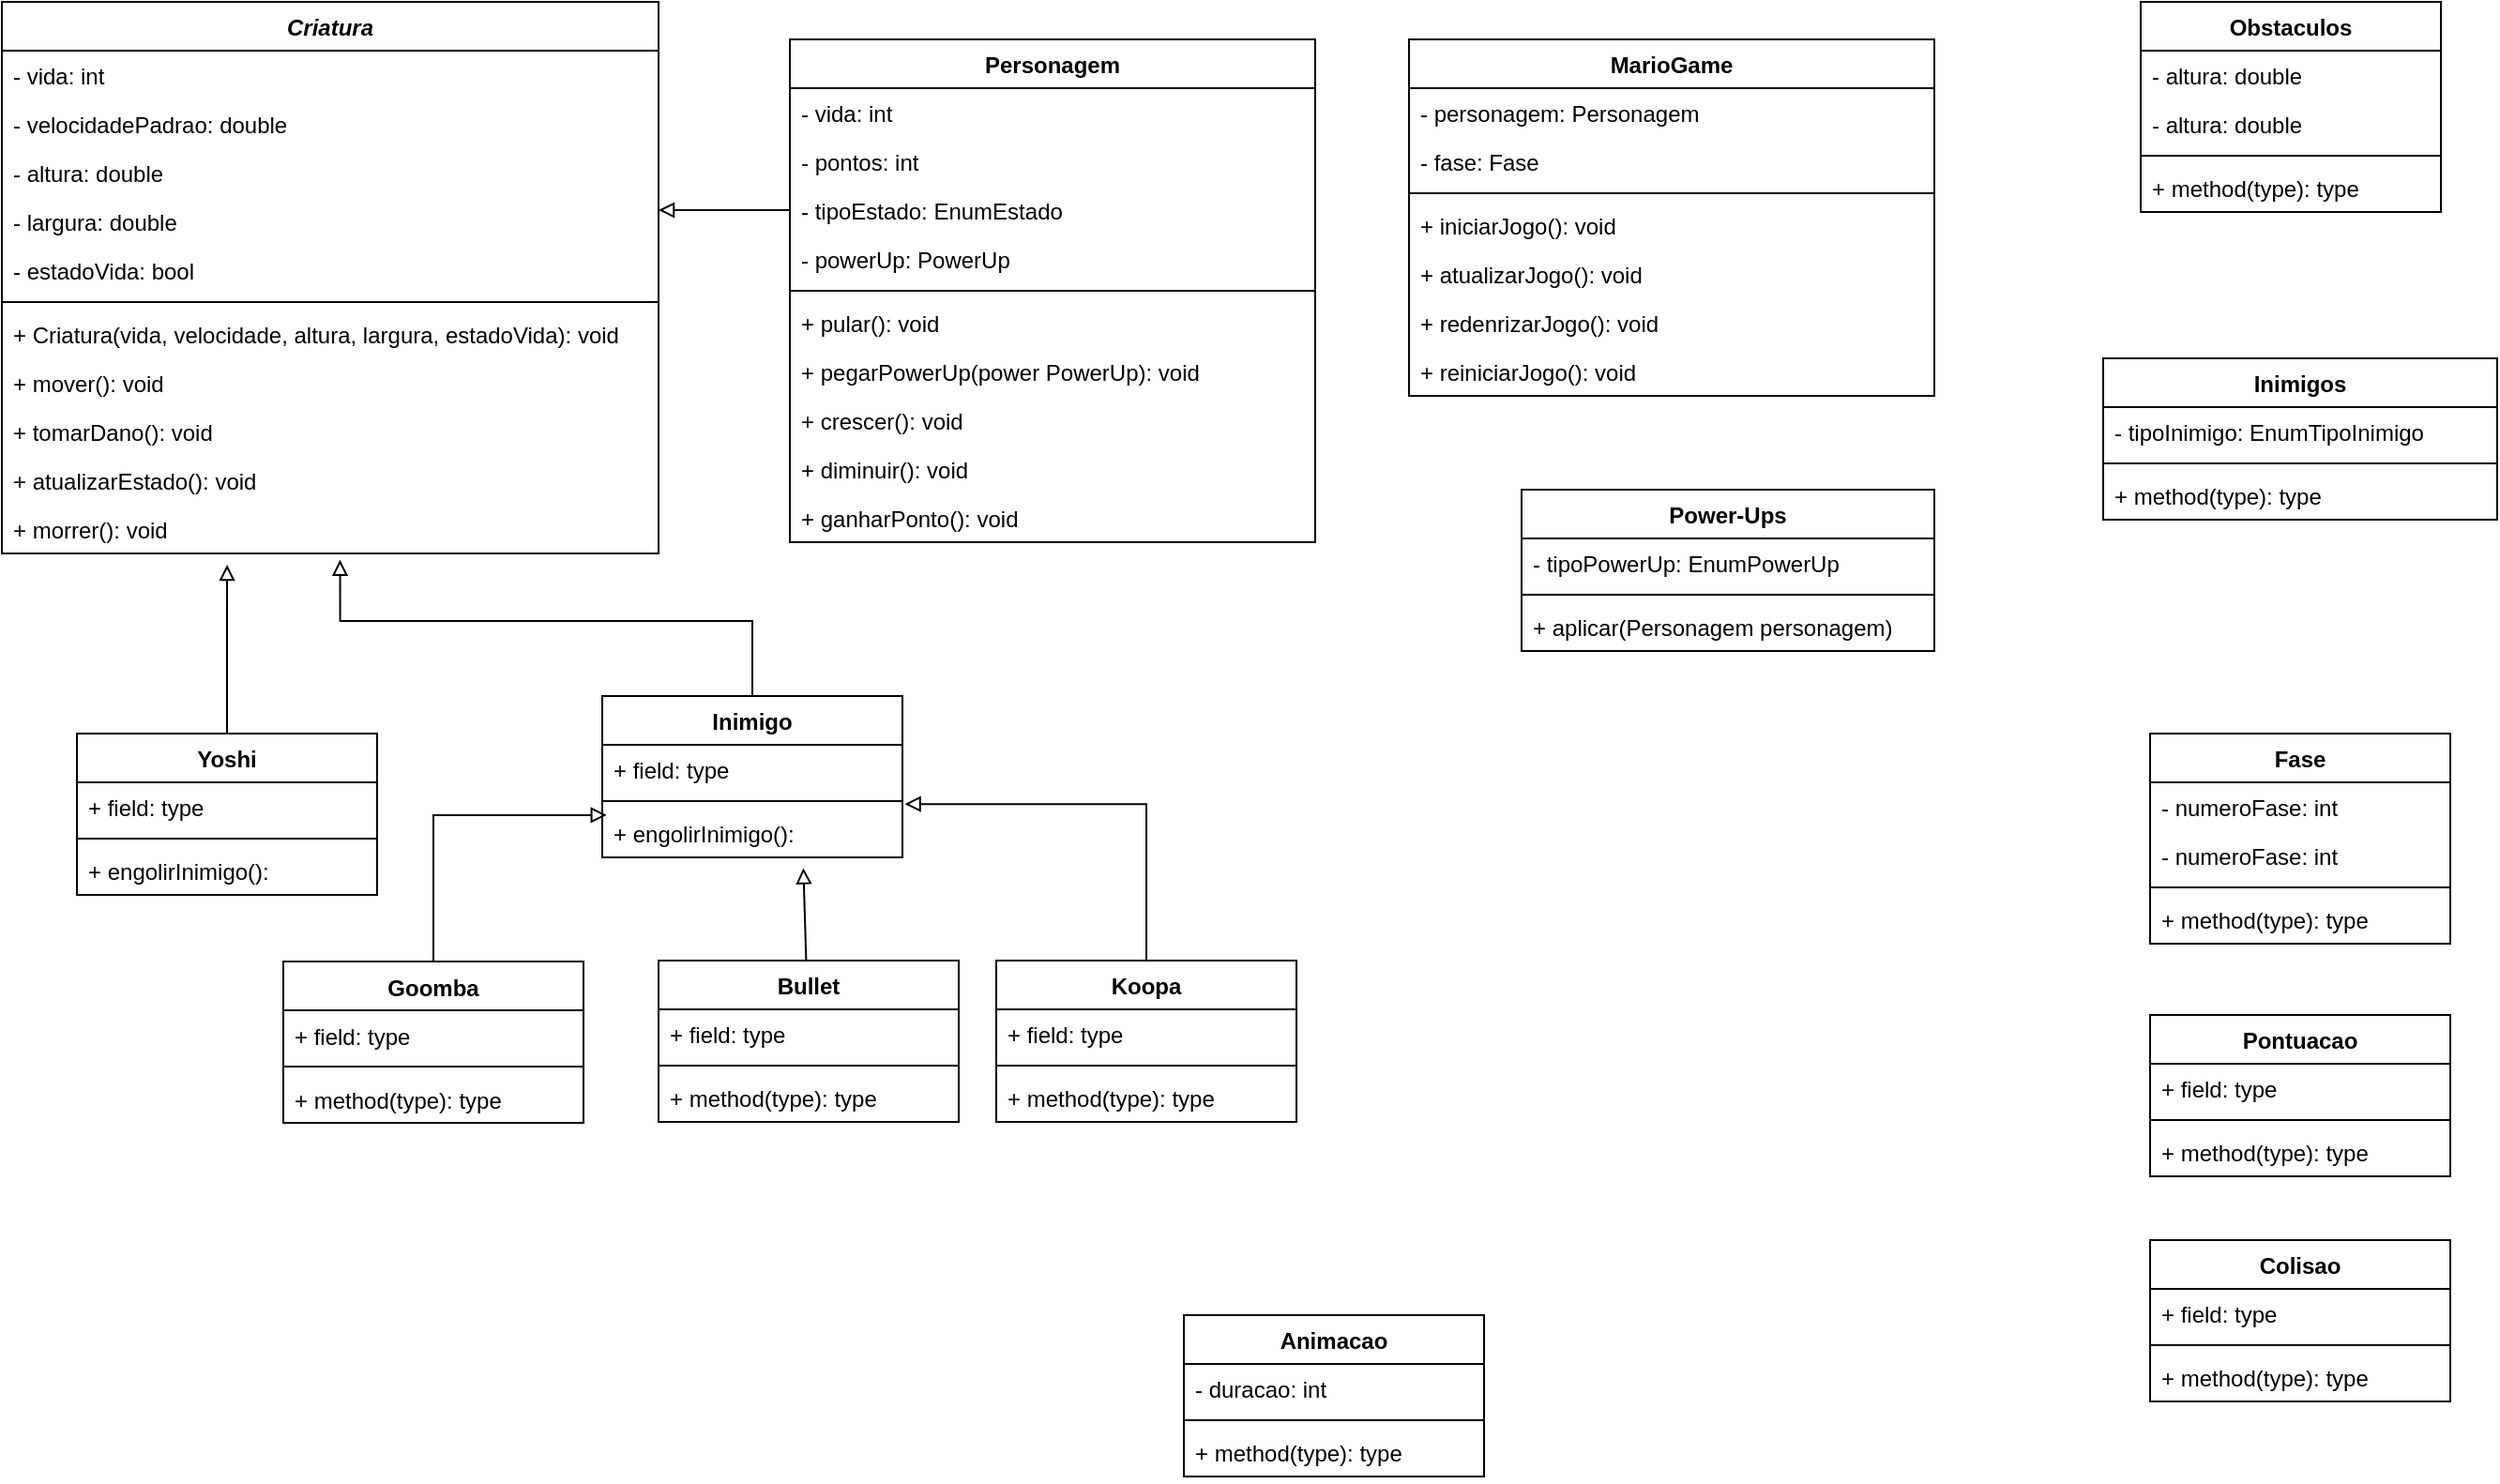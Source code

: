 <mxfile version="21.5.1" type="github">
  <diagram id="C5RBs43oDa-KdzZeNtuy" name="Page-1">
    <mxGraphModel dx="2514" dy="873" grid="1" gridSize="10" guides="1" tooltips="1" connect="1" arrows="1" fold="1" page="1" pageScale="1" pageWidth="827" pageHeight="1169" math="0" shadow="0">
      <root>
        <mxCell id="WIyWlLk6GJQsqaUBKTNV-0" />
        <mxCell id="WIyWlLk6GJQsqaUBKTNV-1" parent="WIyWlLk6GJQsqaUBKTNV-0" />
        <mxCell id="6-82R94MMl7csZZjIsNw-0" value="Personagem" style="swimlane;fontStyle=1;align=center;verticalAlign=top;childLayout=stackLayout;horizontal=1;startSize=26;horizontalStack=0;resizeParent=1;resizeParentMax=0;resizeLast=0;collapsible=1;marginBottom=0;whiteSpace=wrap;html=1;" parent="WIyWlLk6GJQsqaUBKTNV-1" vertex="1">
          <mxGeometry x="160" y="50" width="280" height="268" as="geometry" />
        </mxCell>
        <mxCell id="6-82R94MMl7csZZjIsNw-1" value="- vida: int" style="text;strokeColor=none;fillColor=none;align=left;verticalAlign=top;spacingLeft=4;spacingRight=4;overflow=hidden;rotatable=0;points=[[0,0.5],[1,0.5]];portConstraint=eastwest;whiteSpace=wrap;html=1;" parent="6-82R94MMl7csZZjIsNw-0" vertex="1">
          <mxGeometry y="26" width="280" height="26" as="geometry" />
        </mxCell>
        <mxCell id="lRP2fHnfDfabi3mFQirA-36" value="- pontos: int" style="text;strokeColor=none;fillColor=none;align=left;verticalAlign=top;spacingLeft=4;spacingRight=4;overflow=hidden;rotatable=0;points=[[0,0.5],[1,0.5]];portConstraint=eastwest;whiteSpace=wrap;html=1;" vertex="1" parent="6-82R94MMl7csZZjIsNw-0">
          <mxGeometry y="52" width="280" height="26" as="geometry" />
        </mxCell>
        <mxCell id="lRP2fHnfDfabi3mFQirA-7" value="- tipoEstado: EnumEstado" style="text;strokeColor=none;fillColor=none;align=left;verticalAlign=top;spacingLeft=4;spacingRight=4;overflow=hidden;rotatable=0;points=[[0,0.5],[1,0.5]];portConstraint=eastwest;whiteSpace=wrap;html=1;" vertex="1" parent="6-82R94MMl7csZZjIsNw-0">
          <mxGeometry y="78" width="280" height="26" as="geometry" />
        </mxCell>
        <mxCell id="lRP2fHnfDfabi3mFQirA-69" value="- powerUp: PowerUp" style="text;strokeColor=none;fillColor=none;align=left;verticalAlign=top;spacingLeft=4;spacingRight=4;overflow=hidden;rotatable=0;points=[[0,0.5],[1,0.5]];portConstraint=eastwest;whiteSpace=wrap;html=1;" vertex="1" parent="6-82R94MMl7csZZjIsNw-0">
          <mxGeometry y="104" width="280" height="26" as="geometry" />
        </mxCell>
        <mxCell id="6-82R94MMl7csZZjIsNw-2" value="" style="line;strokeWidth=1;fillColor=none;align=left;verticalAlign=middle;spacingTop=-1;spacingLeft=3;spacingRight=3;rotatable=0;labelPosition=right;points=[];portConstraint=eastwest;strokeColor=inherit;" parent="6-82R94MMl7csZZjIsNw-0" vertex="1">
          <mxGeometry y="130" width="280" height="8" as="geometry" />
        </mxCell>
        <mxCell id="lRP2fHnfDfabi3mFQirA-0" value="+ pular(): void" style="text;strokeColor=none;fillColor=none;align=left;verticalAlign=top;spacingLeft=4;spacingRight=4;overflow=hidden;rotatable=0;points=[[0,0.5],[1,0.5]];portConstraint=eastwest;whiteSpace=wrap;html=1;" vertex="1" parent="6-82R94MMl7csZZjIsNw-0">
          <mxGeometry y="138" width="280" height="26" as="geometry" />
        </mxCell>
        <mxCell id="lRP2fHnfDfabi3mFQirA-2" value="+ pegarPowerUp(power PowerUp): void" style="text;strokeColor=none;fillColor=none;align=left;verticalAlign=top;spacingLeft=4;spacingRight=4;overflow=hidden;rotatable=0;points=[[0,0.5],[1,0.5]];portConstraint=eastwest;whiteSpace=wrap;html=1;" vertex="1" parent="6-82R94MMl7csZZjIsNw-0">
          <mxGeometry y="164" width="280" height="26" as="geometry" />
        </mxCell>
        <mxCell id="lRP2fHnfDfabi3mFQirA-3" value="+ crescer(): void" style="text;strokeColor=none;fillColor=none;align=left;verticalAlign=top;spacingLeft=4;spacingRight=4;overflow=hidden;rotatable=0;points=[[0,0.5],[1,0.5]];portConstraint=eastwest;whiteSpace=wrap;html=1;" vertex="1" parent="6-82R94MMl7csZZjIsNw-0">
          <mxGeometry y="190" width="280" height="26" as="geometry" />
        </mxCell>
        <mxCell id="lRP2fHnfDfabi3mFQirA-15" value="+ diminuir(): void" style="text;strokeColor=none;fillColor=none;align=left;verticalAlign=top;spacingLeft=4;spacingRight=4;overflow=hidden;rotatable=0;points=[[0,0.5],[1,0.5]];portConstraint=eastwest;whiteSpace=wrap;html=1;" vertex="1" parent="6-82R94MMl7csZZjIsNw-0">
          <mxGeometry y="216" width="280" height="26" as="geometry" />
        </mxCell>
        <mxCell id="lRP2fHnfDfabi3mFQirA-17" value="+ ganharPonto(): void" style="text;strokeColor=none;fillColor=none;align=left;verticalAlign=top;spacingLeft=4;spacingRight=4;overflow=hidden;rotatable=0;points=[[0,0.5],[1,0.5]];portConstraint=eastwest;whiteSpace=wrap;html=1;" vertex="1" parent="6-82R94MMl7csZZjIsNw-0">
          <mxGeometry y="242" width="280" height="26" as="geometry" />
        </mxCell>
        <mxCell id="6-82R94MMl7csZZjIsNw-4" value="Power-Ups" style="swimlane;fontStyle=1;align=center;verticalAlign=top;childLayout=stackLayout;horizontal=1;startSize=26;horizontalStack=0;resizeParent=1;resizeParentMax=0;resizeLast=0;collapsible=1;marginBottom=0;whiteSpace=wrap;html=1;" parent="WIyWlLk6GJQsqaUBKTNV-1" vertex="1">
          <mxGeometry x="550" y="290" width="220" height="86" as="geometry" />
        </mxCell>
        <mxCell id="lRP2fHnfDfabi3mFQirA-5" value="- tipoPowerUp: EnumPowerUp" style="text;strokeColor=none;fillColor=none;align=left;verticalAlign=top;spacingLeft=4;spacingRight=4;overflow=hidden;rotatable=0;points=[[0,0.5],[1,0.5]];portConstraint=eastwest;whiteSpace=wrap;html=1;" vertex="1" parent="6-82R94MMl7csZZjIsNw-4">
          <mxGeometry y="26" width="220" height="26" as="geometry" />
        </mxCell>
        <mxCell id="6-82R94MMl7csZZjIsNw-6" value="" style="line;strokeWidth=1;fillColor=none;align=left;verticalAlign=middle;spacingTop=-1;spacingLeft=3;spacingRight=3;rotatable=0;labelPosition=right;points=[];portConstraint=eastwest;strokeColor=inherit;" parent="6-82R94MMl7csZZjIsNw-4" vertex="1">
          <mxGeometry y="52" width="220" height="8" as="geometry" />
        </mxCell>
        <mxCell id="lRP2fHnfDfabi3mFQirA-4" value="+ aplicar(Personagem personagem)" style="text;strokeColor=none;fillColor=none;align=left;verticalAlign=top;spacingLeft=4;spacingRight=4;overflow=hidden;rotatable=0;points=[[0,0.5],[1,0.5]];portConstraint=eastwest;whiteSpace=wrap;html=1;" vertex="1" parent="6-82R94MMl7csZZjIsNw-4">
          <mxGeometry y="60" width="220" height="26" as="geometry" />
        </mxCell>
        <mxCell id="lRP2fHnfDfabi3mFQirA-82" style="edgeStyle=orthogonalEdgeStyle;rounded=0;orthogonalLoop=1;jettySize=auto;html=1;entryX=0.343;entryY=1.231;entryDx=0;entryDy=0;entryPerimeter=0;endArrow=block;endFill=0;" edge="1" parent="WIyWlLk6GJQsqaUBKTNV-1" source="6-82R94MMl7csZZjIsNw-12" target="lRP2fHnfDfabi3mFQirA-67">
          <mxGeometry relative="1" as="geometry">
            <Array as="points">
              <mxPoint x="-140" y="360" />
              <mxPoint x="-140" y="360" />
            </Array>
          </mxGeometry>
        </mxCell>
        <mxCell id="6-82R94MMl7csZZjIsNw-12" value="Yoshi" style="swimlane;fontStyle=1;align=center;verticalAlign=top;childLayout=stackLayout;horizontal=1;startSize=26;horizontalStack=0;resizeParent=1;resizeParentMax=0;resizeLast=0;collapsible=1;marginBottom=0;whiteSpace=wrap;html=1;" parent="WIyWlLk6GJQsqaUBKTNV-1" vertex="1">
          <mxGeometry x="-220" y="420" width="160" height="86" as="geometry" />
        </mxCell>
        <mxCell id="6-82R94MMl7csZZjIsNw-13" value="+ field: type" style="text;strokeColor=none;fillColor=none;align=left;verticalAlign=top;spacingLeft=4;spacingRight=4;overflow=hidden;rotatable=0;points=[[0,0.5],[1,0.5]];portConstraint=eastwest;whiteSpace=wrap;html=1;" parent="6-82R94MMl7csZZjIsNw-12" vertex="1">
          <mxGeometry y="26" width="160" height="26" as="geometry" />
        </mxCell>
        <mxCell id="6-82R94MMl7csZZjIsNw-14" value="" style="line;strokeWidth=1;fillColor=none;align=left;verticalAlign=middle;spacingTop=-1;spacingLeft=3;spacingRight=3;rotatable=0;labelPosition=right;points=[];portConstraint=eastwest;strokeColor=inherit;" parent="6-82R94MMl7csZZjIsNw-12" vertex="1">
          <mxGeometry y="52" width="160" height="8" as="geometry" />
        </mxCell>
        <mxCell id="6-82R94MMl7csZZjIsNw-15" value="+ engolirInimigo():" style="text;strokeColor=none;fillColor=none;align=left;verticalAlign=top;spacingLeft=4;spacingRight=4;overflow=hidden;rotatable=0;points=[[0,0.5],[1,0.5]];portConstraint=eastwest;whiteSpace=wrap;html=1;" parent="6-82R94MMl7csZZjIsNw-12" vertex="1">
          <mxGeometry y="60" width="160" height="26" as="geometry" />
        </mxCell>
        <mxCell id="6-82R94MMl7csZZjIsNw-17" value="Inimigos" style="swimlane;fontStyle=1;align=center;verticalAlign=top;childLayout=stackLayout;horizontal=1;startSize=26;horizontalStack=0;resizeParent=1;resizeParentMax=0;resizeLast=0;collapsible=1;marginBottom=0;whiteSpace=wrap;html=1;" parent="WIyWlLk6GJQsqaUBKTNV-1" vertex="1">
          <mxGeometry x="860" y="220" width="210" height="86" as="geometry" />
        </mxCell>
        <mxCell id="6-82R94MMl7csZZjIsNw-18" value="- tipoInimigo: EnumTipoInimigo" style="text;strokeColor=none;fillColor=none;align=left;verticalAlign=top;spacingLeft=4;spacingRight=4;overflow=hidden;rotatable=0;points=[[0,0.5],[1,0.5]];portConstraint=eastwest;whiteSpace=wrap;html=1;" parent="6-82R94MMl7csZZjIsNw-17" vertex="1">
          <mxGeometry y="26" width="210" height="26" as="geometry" />
        </mxCell>
        <mxCell id="6-82R94MMl7csZZjIsNw-19" value="" style="line;strokeWidth=1;fillColor=none;align=left;verticalAlign=middle;spacingTop=-1;spacingLeft=3;spacingRight=3;rotatable=0;labelPosition=right;points=[];portConstraint=eastwest;strokeColor=inherit;" parent="6-82R94MMl7csZZjIsNw-17" vertex="1">
          <mxGeometry y="52" width="210" height="8" as="geometry" />
        </mxCell>
        <mxCell id="6-82R94MMl7csZZjIsNw-20" value="+ method(type): type" style="text;strokeColor=none;fillColor=none;align=left;verticalAlign=top;spacingLeft=4;spacingRight=4;overflow=hidden;rotatable=0;points=[[0,0.5],[1,0.5]];portConstraint=eastwest;whiteSpace=wrap;html=1;" parent="6-82R94MMl7csZZjIsNw-17" vertex="1">
          <mxGeometry y="60" width="210" height="26" as="geometry" />
        </mxCell>
        <mxCell id="6-82R94MMl7csZZjIsNw-21" value="Pontuacao" style="swimlane;fontStyle=1;align=center;verticalAlign=top;childLayout=stackLayout;horizontal=1;startSize=26;horizontalStack=0;resizeParent=1;resizeParentMax=0;resizeLast=0;collapsible=1;marginBottom=0;whiteSpace=wrap;html=1;" parent="WIyWlLk6GJQsqaUBKTNV-1" vertex="1">
          <mxGeometry x="885" y="570" width="160" height="86" as="geometry" />
        </mxCell>
        <mxCell id="6-82R94MMl7csZZjIsNw-22" value="+ field: type" style="text;strokeColor=none;fillColor=none;align=left;verticalAlign=top;spacingLeft=4;spacingRight=4;overflow=hidden;rotatable=0;points=[[0,0.5],[1,0.5]];portConstraint=eastwest;whiteSpace=wrap;html=1;" parent="6-82R94MMl7csZZjIsNw-21" vertex="1">
          <mxGeometry y="26" width="160" height="26" as="geometry" />
        </mxCell>
        <mxCell id="6-82R94MMl7csZZjIsNw-23" value="" style="line;strokeWidth=1;fillColor=none;align=left;verticalAlign=middle;spacingTop=-1;spacingLeft=3;spacingRight=3;rotatable=0;labelPosition=right;points=[];portConstraint=eastwest;strokeColor=inherit;" parent="6-82R94MMl7csZZjIsNw-21" vertex="1">
          <mxGeometry y="52" width="160" height="8" as="geometry" />
        </mxCell>
        <mxCell id="6-82R94MMl7csZZjIsNw-24" value="+ method(type): type" style="text;strokeColor=none;fillColor=none;align=left;verticalAlign=top;spacingLeft=4;spacingRight=4;overflow=hidden;rotatable=0;points=[[0,0.5],[1,0.5]];portConstraint=eastwest;whiteSpace=wrap;html=1;" parent="6-82R94MMl7csZZjIsNw-21" vertex="1">
          <mxGeometry y="60" width="160" height="26" as="geometry" />
        </mxCell>
        <mxCell id="6-82R94MMl7csZZjIsNw-25" value="Colisao" style="swimlane;fontStyle=1;align=center;verticalAlign=top;childLayout=stackLayout;horizontal=1;startSize=26;horizontalStack=0;resizeParent=1;resizeParentMax=0;resizeLast=0;collapsible=1;marginBottom=0;whiteSpace=wrap;html=1;" parent="WIyWlLk6GJQsqaUBKTNV-1" vertex="1">
          <mxGeometry x="885" y="690" width="160" height="86" as="geometry" />
        </mxCell>
        <mxCell id="6-82R94MMl7csZZjIsNw-26" value="+ field: type" style="text;strokeColor=none;fillColor=none;align=left;verticalAlign=top;spacingLeft=4;spacingRight=4;overflow=hidden;rotatable=0;points=[[0,0.5],[1,0.5]];portConstraint=eastwest;whiteSpace=wrap;html=1;" parent="6-82R94MMl7csZZjIsNw-25" vertex="1">
          <mxGeometry y="26" width="160" height="26" as="geometry" />
        </mxCell>
        <mxCell id="6-82R94MMl7csZZjIsNw-27" value="" style="line;strokeWidth=1;fillColor=none;align=left;verticalAlign=middle;spacingTop=-1;spacingLeft=3;spacingRight=3;rotatable=0;labelPosition=right;points=[];portConstraint=eastwest;strokeColor=inherit;" parent="6-82R94MMl7csZZjIsNw-25" vertex="1">
          <mxGeometry y="52" width="160" height="8" as="geometry" />
        </mxCell>
        <mxCell id="6-82R94MMl7csZZjIsNw-28" value="+ method(type): type" style="text;strokeColor=none;fillColor=none;align=left;verticalAlign=top;spacingLeft=4;spacingRight=4;overflow=hidden;rotatable=0;points=[[0,0.5],[1,0.5]];portConstraint=eastwest;whiteSpace=wrap;html=1;" parent="6-82R94MMl7csZZjIsNw-25" vertex="1">
          <mxGeometry y="60" width="160" height="26" as="geometry" />
        </mxCell>
        <mxCell id="lRP2fHnfDfabi3mFQirA-8" value="&lt;i&gt;Criatura&lt;/i&gt;" style="swimlane;fontStyle=1;align=center;verticalAlign=top;childLayout=stackLayout;horizontal=1;startSize=26;horizontalStack=0;resizeParent=1;resizeParentMax=0;resizeLast=0;collapsible=1;marginBottom=0;whiteSpace=wrap;html=1;" vertex="1" parent="WIyWlLk6GJQsqaUBKTNV-1">
          <mxGeometry x="-260" y="30" width="350" height="294" as="geometry">
            <mxRectangle y="19" width="90" height="30" as="alternateBounds" />
          </mxGeometry>
        </mxCell>
        <mxCell id="lRP2fHnfDfabi3mFQirA-9" value="- vida: int" style="text;strokeColor=none;fillColor=none;align=left;verticalAlign=top;spacingLeft=4;spacingRight=4;overflow=hidden;rotatable=0;points=[[0,0.5],[1,0.5]];portConstraint=eastwest;whiteSpace=wrap;html=1;" vertex="1" parent="lRP2fHnfDfabi3mFQirA-8">
          <mxGeometry y="26" width="350" height="26" as="geometry" />
        </mxCell>
        <mxCell id="lRP2fHnfDfabi3mFQirA-13" value="- velocidadePadrao: double" style="text;strokeColor=none;fillColor=none;align=left;verticalAlign=top;spacingLeft=4;spacingRight=4;overflow=hidden;rotatable=0;points=[[0,0.5],[1,0.5]];portConstraint=eastwest;whiteSpace=wrap;html=1;" vertex="1" parent="lRP2fHnfDfabi3mFQirA-8">
          <mxGeometry y="52" width="350" height="26" as="geometry" />
        </mxCell>
        <mxCell id="lRP2fHnfDfabi3mFQirA-12" value="- altura: double" style="text;strokeColor=none;fillColor=none;align=left;verticalAlign=top;spacingLeft=4;spacingRight=4;overflow=hidden;rotatable=0;points=[[0,0.5],[1,0.5]];portConstraint=eastwest;whiteSpace=wrap;html=1;" vertex="1" parent="lRP2fHnfDfabi3mFQirA-8">
          <mxGeometry y="78" width="350" height="26" as="geometry" />
        </mxCell>
        <mxCell id="lRP2fHnfDfabi3mFQirA-14" value="- largura: double" style="text;strokeColor=none;fillColor=none;align=left;verticalAlign=top;spacingLeft=4;spacingRight=4;overflow=hidden;rotatable=0;points=[[0,0.5],[1,0.5]];portConstraint=eastwest;whiteSpace=wrap;html=1;" vertex="1" parent="lRP2fHnfDfabi3mFQirA-8">
          <mxGeometry y="104" width="350" height="26" as="geometry" />
        </mxCell>
        <mxCell id="lRP2fHnfDfabi3mFQirA-38" value="- estadoVida: bool" style="text;strokeColor=none;fillColor=none;align=left;verticalAlign=top;spacingLeft=4;spacingRight=4;overflow=hidden;rotatable=0;points=[[0,0.5],[1,0.5]];portConstraint=eastwest;whiteSpace=wrap;html=1;" vertex="1" parent="lRP2fHnfDfabi3mFQirA-8">
          <mxGeometry y="130" width="350" height="26" as="geometry" />
        </mxCell>
        <mxCell id="lRP2fHnfDfabi3mFQirA-10" value="" style="line;strokeWidth=1;fillColor=none;align=left;verticalAlign=middle;spacingTop=-1;spacingLeft=3;spacingRight=3;rotatable=0;labelPosition=right;points=[];portConstraint=eastwest;strokeColor=inherit;" vertex="1" parent="lRP2fHnfDfabi3mFQirA-8">
          <mxGeometry y="156" width="350" height="8" as="geometry" />
        </mxCell>
        <mxCell id="lRP2fHnfDfabi3mFQirA-68" value="+ Criatura(vida, velocidade, altura, largura, estadoVida): void" style="text;strokeColor=none;fillColor=none;align=left;verticalAlign=top;spacingLeft=4;spacingRight=4;overflow=hidden;rotatable=0;points=[[0,0.5],[1,0.5]];portConstraint=eastwest;whiteSpace=wrap;html=1;" vertex="1" parent="lRP2fHnfDfabi3mFQirA-8">
          <mxGeometry y="164" width="350" height="26" as="geometry" />
        </mxCell>
        <mxCell id="lRP2fHnfDfabi3mFQirA-11" value="+ mover(): void" style="text;strokeColor=none;fillColor=none;align=left;verticalAlign=top;spacingLeft=4;spacingRight=4;overflow=hidden;rotatable=0;points=[[0,0.5],[1,0.5]];portConstraint=eastwest;whiteSpace=wrap;html=1;" vertex="1" parent="lRP2fHnfDfabi3mFQirA-8">
          <mxGeometry y="190" width="350" height="26" as="geometry" />
        </mxCell>
        <mxCell id="lRP2fHnfDfabi3mFQirA-1" value="+ tomarDano(): void" style="text;strokeColor=none;fillColor=none;align=left;verticalAlign=top;spacingLeft=4;spacingRight=4;overflow=hidden;rotatable=0;points=[[0,0.5],[1,0.5]];portConstraint=eastwest;whiteSpace=wrap;html=1;" vertex="1" parent="lRP2fHnfDfabi3mFQirA-8">
          <mxGeometry y="216" width="350" height="26" as="geometry" />
        </mxCell>
        <mxCell id="lRP2fHnfDfabi3mFQirA-16" value="+ atualizarEstado(): void" style="text;strokeColor=none;fillColor=none;align=left;verticalAlign=top;spacingLeft=4;spacingRight=4;overflow=hidden;rotatable=0;points=[[0,0.5],[1,0.5]];portConstraint=eastwest;whiteSpace=wrap;html=1;" vertex="1" parent="lRP2fHnfDfabi3mFQirA-8">
          <mxGeometry y="242" width="350" height="26" as="geometry" />
        </mxCell>
        <mxCell id="lRP2fHnfDfabi3mFQirA-67" value="+ morrer(): void" style="text;strokeColor=none;fillColor=none;align=left;verticalAlign=top;spacingLeft=4;spacingRight=4;overflow=hidden;rotatable=0;points=[[0,0.5],[1,0.5]];portConstraint=eastwest;whiteSpace=wrap;html=1;" vertex="1" parent="lRP2fHnfDfabi3mFQirA-8">
          <mxGeometry y="268" width="350" height="26" as="geometry" />
        </mxCell>
        <mxCell id="lRP2fHnfDfabi3mFQirA-18" value="Obstaculos" style="swimlane;fontStyle=1;align=center;verticalAlign=top;childLayout=stackLayout;horizontal=1;startSize=26;horizontalStack=0;resizeParent=1;resizeParentMax=0;resizeLast=0;collapsible=1;marginBottom=0;whiteSpace=wrap;html=1;" vertex="1" parent="WIyWlLk6GJQsqaUBKTNV-1">
          <mxGeometry x="880" y="30" width="160" height="112" as="geometry" />
        </mxCell>
        <mxCell id="lRP2fHnfDfabi3mFQirA-19" value="- altura: double" style="text;strokeColor=none;fillColor=none;align=left;verticalAlign=top;spacingLeft=4;spacingRight=4;overflow=hidden;rotatable=0;points=[[0,0.5],[1,0.5]];portConstraint=eastwest;whiteSpace=wrap;html=1;" vertex="1" parent="lRP2fHnfDfabi3mFQirA-18">
          <mxGeometry y="26" width="160" height="26" as="geometry" />
        </mxCell>
        <mxCell id="lRP2fHnfDfabi3mFQirA-57" value="- altura: double" style="text;strokeColor=none;fillColor=none;align=left;verticalAlign=top;spacingLeft=4;spacingRight=4;overflow=hidden;rotatable=0;points=[[0,0.5],[1,0.5]];portConstraint=eastwest;whiteSpace=wrap;html=1;" vertex="1" parent="lRP2fHnfDfabi3mFQirA-18">
          <mxGeometry y="52" width="160" height="26" as="geometry" />
        </mxCell>
        <mxCell id="lRP2fHnfDfabi3mFQirA-20" value="" style="line;strokeWidth=1;fillColor=none;align=left;verticalAlign=middle;spacingTop=-1;spacingLeft=3;spacingRight=3;rotatable=0;labelPosition=right;points=[];portConstraint=eastwest;strokeColor=inherit;" vertex="1" parent="lRP2fHnfDfabi3mFQirA-18">
          <mxGeometry y="78" width="160" height="8" as="geometry" />
        </mxCell>
        <mxCell id="lRP2fHnfDfabi3mFQirA-21" value="+ method(type): type" style="text;strokeColor=none;fillColor=none;align=left;verticalAlign=top;spacingLeft=4;spacingRight=4;overflow=hidden;rotatable=0;points=[[0,0.5],[1,0.5]];portConstraint=eastwest;whiteSpace=wrap;html=1;" vertex="1" parent="lRP2fHnfDfabi3mFQirA-18">
          <mxGeometry y="86" width="160" height="26" as="geometry" />
        </mxCell>
        <mxCell id="lRP2fHnfDfabi3mFQirA-22" value="Fase" style="swimlane;fontStyle=1;align=center;verticalAlign=top;childLayout=stackLayout;horizontal=1;startSize=26;horizontalStack=0;resizeParent=1;resizeParentMax=0;resizeLast=0;collapsible=1;marginBottom=0;whiteSpace=wrap;html=1;" vertex="1" parent="WIyWlLk6GJQsqaUBKTNV-1">
          <mxGeometry x="885" y="420" width="160" height="112" as="geometry" />
        </mxCell>
        <mxCell id="lRP2fHnfDfabi3mFQirA-23" value="- numeroFase: int" style="text;strokeColor=none;fillColor=none;align=left;verticalAlign=top;spacingLeft=4;spacingRight=4;overflow=hidden;rotatable=0;points=[[0,0.5],[1,0.5]];portConstraint=eastwest;whiteSpace=wrap;html=1;" vertex="1" parent="lRP2fHnfDfabi3mFQirA-22">
          <mxGeometry y="26" width="160" height="26" as="geometry" />
        </mxCell>
        <mxCell id="lRP2fHnfDfabi3mFQirA-26" value="- numeroFase: int" style="text;strokeColor=none;fillColor=none;align=left;verticalAlign=top;spacingLeft=4;spacingRight=4;overflow=hidden;rotatable=0;points=[[0,0.5],[1,0.5]];portConstraint=eastwest;whiteSpace=wrap;html=1;" vertex="1" parent="lRP2fHnfDfabi3mFQirA-22">
          <mxGeometry y="52" width="160" height="26" as="geometry" />
        </mxCell>
        <mxCell id="lRP2fHnfDfabi3mFQirA-24" value="" style="line;strokeWidth=1;fillColor=none;align=left;verticalAlign=middle;spacingTop=-1;spacingLeft=3;spacingRight=3;rotatable=0;labelPosition=right;points=[];portConstraint=eastwest;strokeColor=inherit;" vertex="1" parent="lRP2fHnfDfabi3mFQirA-22">
          <mxGeometry y="78" width="160" height="8" as="geometry" />
        </mxCell>
        <mxCell id="lRP2fHnfDfabi3mFQirA-25" value="+ method(type): type" style="text;strokeColor=none;fillColor=none;align=left;verticalAlign=top;spacingLeft=4;spacingRight=4;overflow=hidden;rotatable=0;points=[[0,0.5],[1,0.5]];portConstraint=eastwest;whiteSpace=wrap;html=1;" vertex="1" parent="lRP2fHnfDfabi3mFQirA-22">
          <mxGeometry y="86" width="160" height="26" as="geometry" />
        </mxCell>
        <mxCell id="lRP2fHnfDfabi3mFQirA-40" style="rounded=0;orthogonalLoop=1;jettySize=auto;html=1;endArrow=block;endFill=0;" edge="1" parent="WIyWlLk6GJQsqaUBKTNV-1" source="lRP2fHnfDfabi3mFQirA-7">
          <mxGeometry relative="1" as="geometry">
            <mxPoint x="90" y="141" as="targetPoint" />
          </mxGeometry>
        </mxCell>
        <mxCell id="lRP2fHnfDfabi3mFQirA-80" style="edgeStyle=orthogonalEdgeStyle;rounded=0;orthogonalLoop=1;jettySize=auto;html=1;entryX=1.008;entryY=1.215;entryDx=0;entryDy=0;entryPerimeter=0;endArrow=block;endFill=0;exitX=0.5;exitY=0;exitDx=0;exitDy=0;" edge="1" parent="WIyWlLk6GJQsqaUBKTNV-1" source="lRP2fHnfDfabi3mFQirA-41" target="lRP2fHnfDfabi3mFQirA-71">
          <mxGeometry relative="1" as="geometry">
            <Array as="points">
              <mxPoint x="350" y="458" />
            </Array>
          </mxGeometry>
        </mxCell>
        <mxCell id="lRP2fHnfDfabi3mFQirA-41" value="Koopa" style="swimlane;fontStyle=1;align=center;verticalAlign=top;childLayout=stackLayout;horizontal=1;startSize=26;horizontalStack=0;resizeParent=1;resizeParentMax=0;resizeLast=0;collapsible=1;marginBottom=0;whiteSpace=wrap;html=1;" vertex="1" parent="WIyWlLk6GJQsqaUBKTNV-1">
          <mxGeometry x="270" y="541" width="160" height="86" as="geometry" />
        </mxCell>
        <mxCell id="lRP2fHnfDfabi3mFQirA-42" value="+ field: type" style="text;strokeColor=none;fillColor=none;align=left;verticalAlign=top;spacingLeft=4;spacingRight=4;overflow=hidden;rotatable=0;points=[[0,0.5],[1,0.5]];portConstraint=eastwest;whiteSpace=wrap;html=1;" vertex="1" parent="lRP2fHnfDfabi3mFQirA-41">
          <mxGeometry y="26" width="160" height="26" as="geometry" />
        </mxCell>
        <mxCell id="lRP2fHnfDfabi3mFQirA-43" value="" style="line;strokeWidth=1;fillColor=none;align=left;verticalAlign=middle;spacingTop=-1;spacingLeft=3;spacingRight=3;rotatable=0;labelPosition=right;points=[];portConstraint=eastwest;strokeColor=inherit;" vertex="1" parent="lRP2fHnfDfabi3mFQirA-41">
          <mxGeometry y="52" width="160" height="8" as="geometry" />
        </mxCell>
        <mxCell id="lRP2fHnfDfabi3mFQirA-44" value="+ method(type): type" style="text;strokeColor=none;fillColor=none;align=left;verticalAlign=top;spacingLeft=4;spacingRight=4;overflow=hidden;rotatable=0;points=[[0,0.5],[1,0.5]];portConstraint=eastwest;whiteSpace=wrap;html=1;" vertex="1" parent="lRP2fHnfDfabi3mFQirA-41">
          <mxGeometry y="60" width="160" height="26" as="geometry" />
        </mxCell>
        <mxCell id="lRP2fHnfDfabi3mFQirA-78" style="edgeStyle=orthogonalEdgeStyle;rounded=0;orthogonalLoop=1;jettySize=auto;html=1;entryX=0.015;entryY=0.133;entryDx=0;entryDy=0;entryPerimeter=0;endArrow=block;endFill=0;" edge="1" parent="WIyWlLk6GJQsqaUBKTNV-1" source="lRP2fHnfDfabi3mFQirA-45" target="lRP2fHnfDfabi3mFQirA-73">
          <mxGeometry relative="1" as="geometry" />
        </mxCell>
        <mxCell id="lRP2fHnfDfabi3mFQirA-45" value="Goomba" style="swimlane;fontStyle=1;align=center;verticalAlign=top;childLayout=stackLayout;horizontal=1;startSize=26;horizontalStack=0;resizeParent=1;resizeParentMax=0;resizeLast=0;collapsible=1;marginBottom=0;whiteSpace=wrap;html=1;" vertex="1" parent="WIyWlLk6GJQsqaUBKTNV-1">
          <mxGeometry x="-110" y="541.5" width="160" height="86" as="geometry" />
        </mxCell>
        <mxCell id="lRP2fHnfDfabi3mFQirA-46" value="+ field: type" style="text;strokeColor=none;fillColor=none;align=left;verticalAlign=top;spacingLeft=4;spacingRight=4;overflow=hidden;rotatable=0;points=[[0,0.5],[1,0.5]];portConstraint=eastwest;whiteSpace=wrap;html=1;" vertex="1" parent="lRP2fHnfDfabi3mFQirA-45">
          <mxGeometry y="26" width="160" height="26" as="geometry" />
        </mxCell>
        <mxCell id="lRP2fHnfDfabi3mFQirA-47" value="" style="line;strokeWidth=1;fillColor=none;align=left;verticalAlign=middle;spacingTop=-1;spacingLeft=3;spacingRight=3;rotatable=0;labelPosition=right;points=[];portConstraint=eastwest;strokeColor=inherit;" vertex="1" parent="lRP2fHnfDfabi3mFQirA-45">
          <mxGeometry y="52" width="160" height="8" as="geometry" />
        </mxCell>
        <mxCell id="lRP2fHnfDfabi3mFQirA-48" value="+ method(type): type" style="text;strokeColor=none;fillColor=none;align=left;verticalAlign=top;spacingLeft=4;spacingRight=4;overflow=hidden;rotatable=0;points=[[0,0.5],[1,0.5]];portConstraint=eastwest;whiteSpace=wrap;html=1;" vertex="1" parent="lRP2fHnfDfabi3mFQirA-45">
          <mxGeometry y="60" width="160" height="26" as="geometry" />
        </mxCell>
        <mxCell id="lRP2fHnfDfabi3mFQirA-79" style="rounded=0;orthogonalLoop=1;jettySize=auto;html=1;entryX=0.67;entryY=1.219;entryDx=0;entryDy=0;entryPerimeter=0;endArrow=block;endFill=0;" edge="1" parent="WIyWlLk6GJQsqaUBKTNV-1" source="lRP2fHnfDfabi3mFQirA-49" target="lRP2fHnfDfabi3mFQirA-73">
          <mxGeometry relative="1" as="geometry" />
        </mxCell>
        <mxCell id="lRP2fHnfDfabi3mFQirA-49" value="Bullet" style="swimlane;fontStyle=1;align=center;verticalAlign=top;childLayout=stackLayout;horizontal=1;startSize=26;horizontalStack=0;resizeParent=1;resizeParentMax=0;resizeLast=0;collapsible=1;marginBottom=0;whiteSpace=wrap;html=1;" vertex="1" parent="WIyWlLk6GJQsqaUBKTNV-1">
          <mxGeometry x="90" y="541" width="160" height="86" as="geometry" />
        </mxCell>
        <mxCell id="lRP2fHnfDfabi3mFQirA-50" value="+ field: type" style="text;strokeColor=none;fillColor=none;align=left;verticalAlign=top;spacingLeft=4;spacingRight=4;overflow=hidden;rotatable=0;points=[[0,0.5],[1,0.5]];portConstraint=eastwest;whiteSpace=wrap;html=1;" vertex="1" parent="lRP2fHnfDfabi3mFQirA-49">
          <mxGeometry y="26" width="160" height="26" as="geometry" />
        </mxCell>
        <mxCell id="lRP2fHnfDfabi3mFQirA-51" value="" style="line;strokeWidth=1;fillColor=none;align=left;verticalAlign=middle;spacingTop=-1;spacingLeft=3;spacingRight=3;rotatable=0;labelPosition=right;points=[];portConstraint=eastwest;strokeColor=inherit;" vertex="1" parent="lRP2fHnfDfabi3mFQirA-49">
          <mxGeometry y="52" width="160" height="8" as="geometry" />
        </mxCell>
        <mxCell id="lRP2fHnfDfabi3mFQirA-52" value="+ method(type): type" style="text;strokeColor=none;fillColor=none;align=left;verticalAlign=top;spacingLeft=4;spacingRight=4;overflow=hidden;rotatable=0;points=[[0,0.5],[1,0.5]];portConstraint=eastwest;whiteSpace=wrap;html=1;" vertex="1" parent="lRP2fHnfDfabi3mFQirA-49">
          <mxGeometry y="60" width="160" height="26" as="geometry" />
        </mxCell>
        <mxCell id="lRP2fHnfDfabi3mFQirA-58" value="MarioGame" style="swimlane;fontStyle=1;align=center;verticalAlign=top;childLayout=stackLayout;horizontal=1;startSize=26;horizontalStack=0;resizeParent=1;resizeParentMax=0;resizeLast=0;collapsible=1;marginBottom=0;whiteSpace=wrap;html=1;" vertex="1" parent="WIyWlLk6GJQsqaUBKTNV-1">
          <mxGeometry x="490" y="50" width="280" height="190" as="geometry" />
        </mxCell>
        <mxCell id="lRP2fHnfDfabi3mFQirA-59" value="- personagem: Personagem" style="text;strokeColor=none;fillColor=none;align=left;verticalAlign=top;spacingLeft=4;spacingRight=4;overflow=hidden;rotatable=0;points=[[0,0.5],[1,0.5]];portConstraint=eastwest;whiteSpace=wrap;html=1;" vertex="1" parent="lRP2fHnfDfabi3mFQirA-58">
          <mxGeometry y="26" width="280" height="26" as="geometry" />
        </mxCell>
        <mxCell id="lRP2fHnfDfabi3mFQirA-62" value="- fase: Fase" style="text;strokeColor=none;fillColor=none;align=left;verticalAlign=top;spacingLeft=4;spacingRight=4;overflow=hidden;rotatable=0;points=[[0,0.5],[1,0.5]];portConstraint=eastwest;whiteSpace=wrap;html=1;" vertex="1" parent="lRP2fHnfDfabi3mFQirA-58">
          <mxGeometry y="52" width="280" height="26" as="geometry" />
        </mxCell>
        <mxCell id="lRP2fHnfDfabi3mFQirA-60" value="" style="line;strokeWidth=1;fillColor=none;align=left;verticalAlign=middle;spacingTop=-1;spacingLeft=3;spacingRight=3;rotatable=0;labelPosition=right;points=[];portConstraint=eastwest;strokeColor=inherit;" vertex="1" parent="lRP2fHnfDfabi3mFQirA-58">
          <mxGeometry y="78" width="280" height="8" as="geometry" />
        </mxCell>
        <mxCell id="lRP2fHnfDfabi3mFQirA-61" value="+ iniciarJogo(): void" style="text;strokeColor=none;fillColor=none;align=left;verticalAlign=top;spacingLeft=4;spacingRight=4;overflow=hidden;rotatable=0;points=[[0,0.5],[1,0.5]];portConstraint=eastwest;whiteSpace=wrap;html=1;" vertex="1" parent="lRP2fHnfDfabi3mFQirA-58">
          <mxGeometry y="86" width="280" height="26" as="geometry" />
        </mxCell>
        <mxCell id="lRP2fHnfDfabi3mFQirA-64" value="+ atualizarJogo(): void" style="text;strokeColor=none;fillColor=none;align=left;verticalAlign=top;spacingLeft=4;spacingRight=4;overflow=hidden;rotatable=0;points=[[0,0.5],[1,0.5]];portConstraint=eastwest;whiteSpace=wrap;html=1;" vertex="1" parent="lRP2fHnfDfabi3mFQirA-58">
          <mxGeometry y="112" width="280" height="26" as="geometry" />
        </mxCell>
        <mxCell id="lRP2fHnfDfabi3mFQirA-65" value="+ redenrizarJogo(): void" style="text;strokeColor=none;fillColor=none;align=left;verticalAlign=top;spacingLeft=4;spacingRight=4;overflow=hidden;rotatable=0;points=[[0,0.5],[1,0.5]];portConstraint=eastwest;whiteSpace=wrap;html=1;" vertex="1" parent="lRP2fHnfDfabi3mFQirA-58">
          <mxGeometry y="138" width="280" height="26" as="geometry" />
        </mxCell>
        <mxCell id="lRP2fHnfDfabi3mFQirA-66" value="+ reiniciarJogo(): void" style="text;strokeColor=none;fillColor=none;align=left;verticalAlign=top;spacingLeft=4;spacingRight=4;overflow=hidden;rotatable=0;points=[[0,0.5],[1,0.5]];portConstraint=eastwest;whiteSpace=wrap;html=1;" vertex="1" parent="lRP2fHnfDfabi3mFQirA-58">
          <mxGeometry y="164" width="280" height="26" as="geometry" />
        </mxCell>
        <mxCell id="lRP2fHnfDfabi3mFQirA-81" style="edgeStyle=orthogonalEdgeStyle;rounded=0;orthogonalLoop=1;jettySize=auto;html=1;entryX=0.515;entryY=1.131;entryDx=0;entryDy=0;entryPerimeter=0;endArrow=block;endFill=0;exitX=0.5;exitY=0;exitDx=0;exitDy=0;" edge="1" parent="WIyWlLk6GJQsqaUBKTNV-1" source="lRP2fHnfDfabi3mFQirA-70" target="lRP2fHnfDfabi3mFQirA-67">
          <mxGeometry relative="1" as="geometry">
            <Array as="points">
              <mxPoint x="140" y="360" />
              <mxPoint x="-80" y="360" />
            </Array>
          </mxGeometry>
        </mxCell>
        <mxCell id="lRP2fHnfDfabi3mFQirA-70" value="Inimigo" style="swimlane;fontStyle=1;align=center;verticalAlign=top;childLayout=stackLayout;horizontal=1;startSize=26;horizontalStack=0;resizeParent=1;resizeParentMax=0;resizeLast=0;collapsible=1;marginBottom=0;whiteSpace=wrap;html=1;" vertex="1" parent="WIyWlLk6GJQsqaUBKTNV-1">
          <mxGeometry x="60" y="400" width="160" height="86" as="geometry" />
        </mxCell>
        <mxCell id="lRP2fHnfDfabi3mFQirA-71" value="+ field: type" style="text;strokeColor=none;fillColor=none;align=left;verticalAlign=top;spacingLeft=4;spacingRight=4;overflow=hidden;rotatable=0;points=[[0,0.5],[1,0.5]];portConstraint=eastwest;whiteSpace=wrap;html=1;" vertex="1" parent="lRP2fHnfDfabi3mFQirA-70">
          <mxGeometry y="26" width="160" height="26" as="geometry" />
        </mxCell>
        <mxCell id="lRP2fHnfDfabi3mFQirA-72" value="" style="line;strokeWidth=1;fillColor=none;align=left;verticalAlign=middle;spacingTop=-1;spacingLeft=3;spacingRight=3;rotatable=0;labelPosition=right;points=[];portConstraint=eastwest;strokeColor=inherit;" vertex="1" parent="lRP2fHnfDfabi3mFQirA-70">
          <mxGeometry y="52" width="160" height="8" as="geometry" />
        </mxCell>
        <mxCell id="lRP2fHnfDfabi3mFQirA-73" value="+ engolirInimigo():" style="text;strokeColor=none;fillColor=none;align=left;verticalAlign=top;spacingLeft=4;spacingRight=4;overflow=hidden;rotatable=0;points=[[0,0.5],[1,0.5]];portConstraint=eastwest;whiteSpace=wrap;html=1;" vertex="1" parent="lRP2fHnfDfabi3mFQirA-70">
          <mxGeometry y="60" width="160" height="26" as="geometry" />
        </mxCell>
        <mxCell id="lRP2fHnfDfabi3mFQirA-74" value="Animacao" style="swimlane;fontStyle=1;align=center;verticalAlign=top;childLayout=stackLayout;horizontal=1;startSize=26;horizontalStack=0;resizeParent=1;resizeParentMax=0;resizeLast=0;collapsible=1;marginBottom=0;whiteSpace=wrap;html=1;" vertex="1" parent="WIyWlLk6GJQsqaUBKTNV-1">
          <mxGeometry x="370" y="730" width="160" height="86" as="geometry" />
        </mxCell>
        <mxCell id="lRP2fHnfDfabi3mFQirA-75" value="- duracao: int" style="text;strokeColor=none;fillColor=none;align=left;verticalAlign=top;spacingLeft=4;spacingRight=4;overflow=hidden;rotatable=0;points=[[0,0.5],[1,0.5]];portConstraint=eastwest;whiteSpace=wrap;html=1;" vertex="1" parent="lRP2fHnfDfabi3mFQirA-74">
          <mxGeometry y="26" width="160" height="26" as="geometry" />
        </mxCell>
        <mxCell id="lRP2fHnfDfabi3mFQirA-76" value="" style="line;strokeWidth=1;fillColor=none;align=left;verticalAlign=middle;spacingTop=-1;spacingLeft=3;spacingRight=3;rotatable=0;labelPosition=right;points=[];portConstraint=eastwest;strokeColor=inherit;" vertex="1" parent="lRP2fHnfDfabi3mFQirA-74">
          <mxGeometry y="52" width="160" height="8" as="geometry" />
        </mxCell>
        <mxCell id="lRP2fHnfDfabi3mFQirA-77" value="+ method(type): type" style="text;strokeColor=none;fillColor=none;align=left;verticalAlign=top;spacingLeft=4;spacingRight=4;overflow=hidden;rotatable=0;points=[[0,0.5],[1,0.5]];portConstraint=eastwest;whiteSpace=wrap;html=1;" vertex="1" parent="lRP2fHnfDfabi3mFQirA-74">
          <mxGeometry y="60" width="160" height="26" as="geometry" />
        </mxCell>
      </root>
    </mxGraphModel>
  </diagram>
</mxfile>
